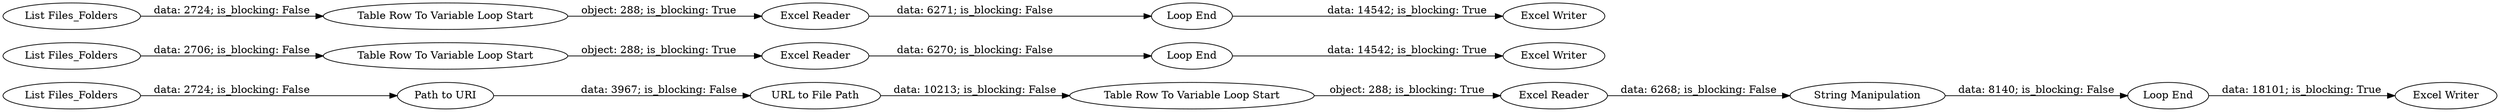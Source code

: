 digraph {
	"2672558638631195961_19" [label="String Manipulation"]
	"2672558638631195961_12" [label="URL to File Path"]
	"2672558638631195961_5" [label="Excel Writer"]
	"2672558638631195961_1" [label="List Files_Folders"]
	"2672558638631195961_2" [label="Table Row To Variable Loop Start"]
	"2672558638631195961_10" [label="Excel Writer"]
	"2672558638631195961_14" [label="Path to URI"]
	"2672558638631195961_4" [label="Loop End"]
	"2672558638631195961_6" [label="List Files_Folders"]
	"2672558638631195961_8" [label="Excel Reader"]
	"2672558638631195961_3" [label="Excel Reader"]
	"2672558638631195961_11" [label="List Files_Folders"]
	"2672558638631195961_9" [label="Loop End"]
	"2672558638631195961_16" [label="Excel Reader"]
	"2672558638631195961_17" [label="Loop End"]
	"2672558638631195961_7" [label="Table Row To Variable Loop Start"]
	"2672558638631195961_18" [label="Excel Writer"]
	"2672558638631195961_15" [label="Table Row To Variable Loop Start"]
	"2672558638631195961_4" -> "2672558638631195961_5" [label="data: 14542; is_blocking: True"]
	"2672558638631195961_12" -> "2672558638631195961_15" [label="data: 10213; is_blocking: False"]
	"2672558638631195961_11" -> "2672558638631195961_14" [label="data: 2724; is_blocking: False"]
	"2672558638631195961_9" -> "2672558638631195961_10" [label="data: 14542; is_blocking: True"]
	"2672558638631195961_16" -> "2672558638631195961_19" [label="data: 6268; is_blocking: False"]
	"2672558638631195961_8" -> "2672558638631195961_9" [label="data: 6271; is_blocking: False"]
	"2672558638631195961_15" -> "2672558638631195961_16" [label="object: 288; is_blocking: True"]
	"2672558638631195961_17" -> "2672558638631195961_18" [label="data: 18101; is_blocking: True"]
	"2672558638631195961_3" -> "2672558638631195961_4" [label="data: 6270; is_blocking: False"]
	"2672558638631195961_7" -> "2672558638631195961_8" [label="object: 288; is_blocking: True"]
	"2672558638631195961_19" -> "2672558638631195961_17" [label="data: 8140; is_blocking: False"]
	"2672558638631195961_1" -> "2672558638631195961_2" [label="data: 2706; is_blocking: False"]
	"2672558638631195961_14" -> "2672558638631195961_12" [label="data: 3967; is_blocking: False"]
	"2672558638631195961_2" -> "2672558638631195961_3" [label="object: 288; is_blocking: True"]
	"2672558638631195961_6" -> "2672558638631195961_7" [label="data: 2724; is_blocking: False"]
	rankdir=LR
}
